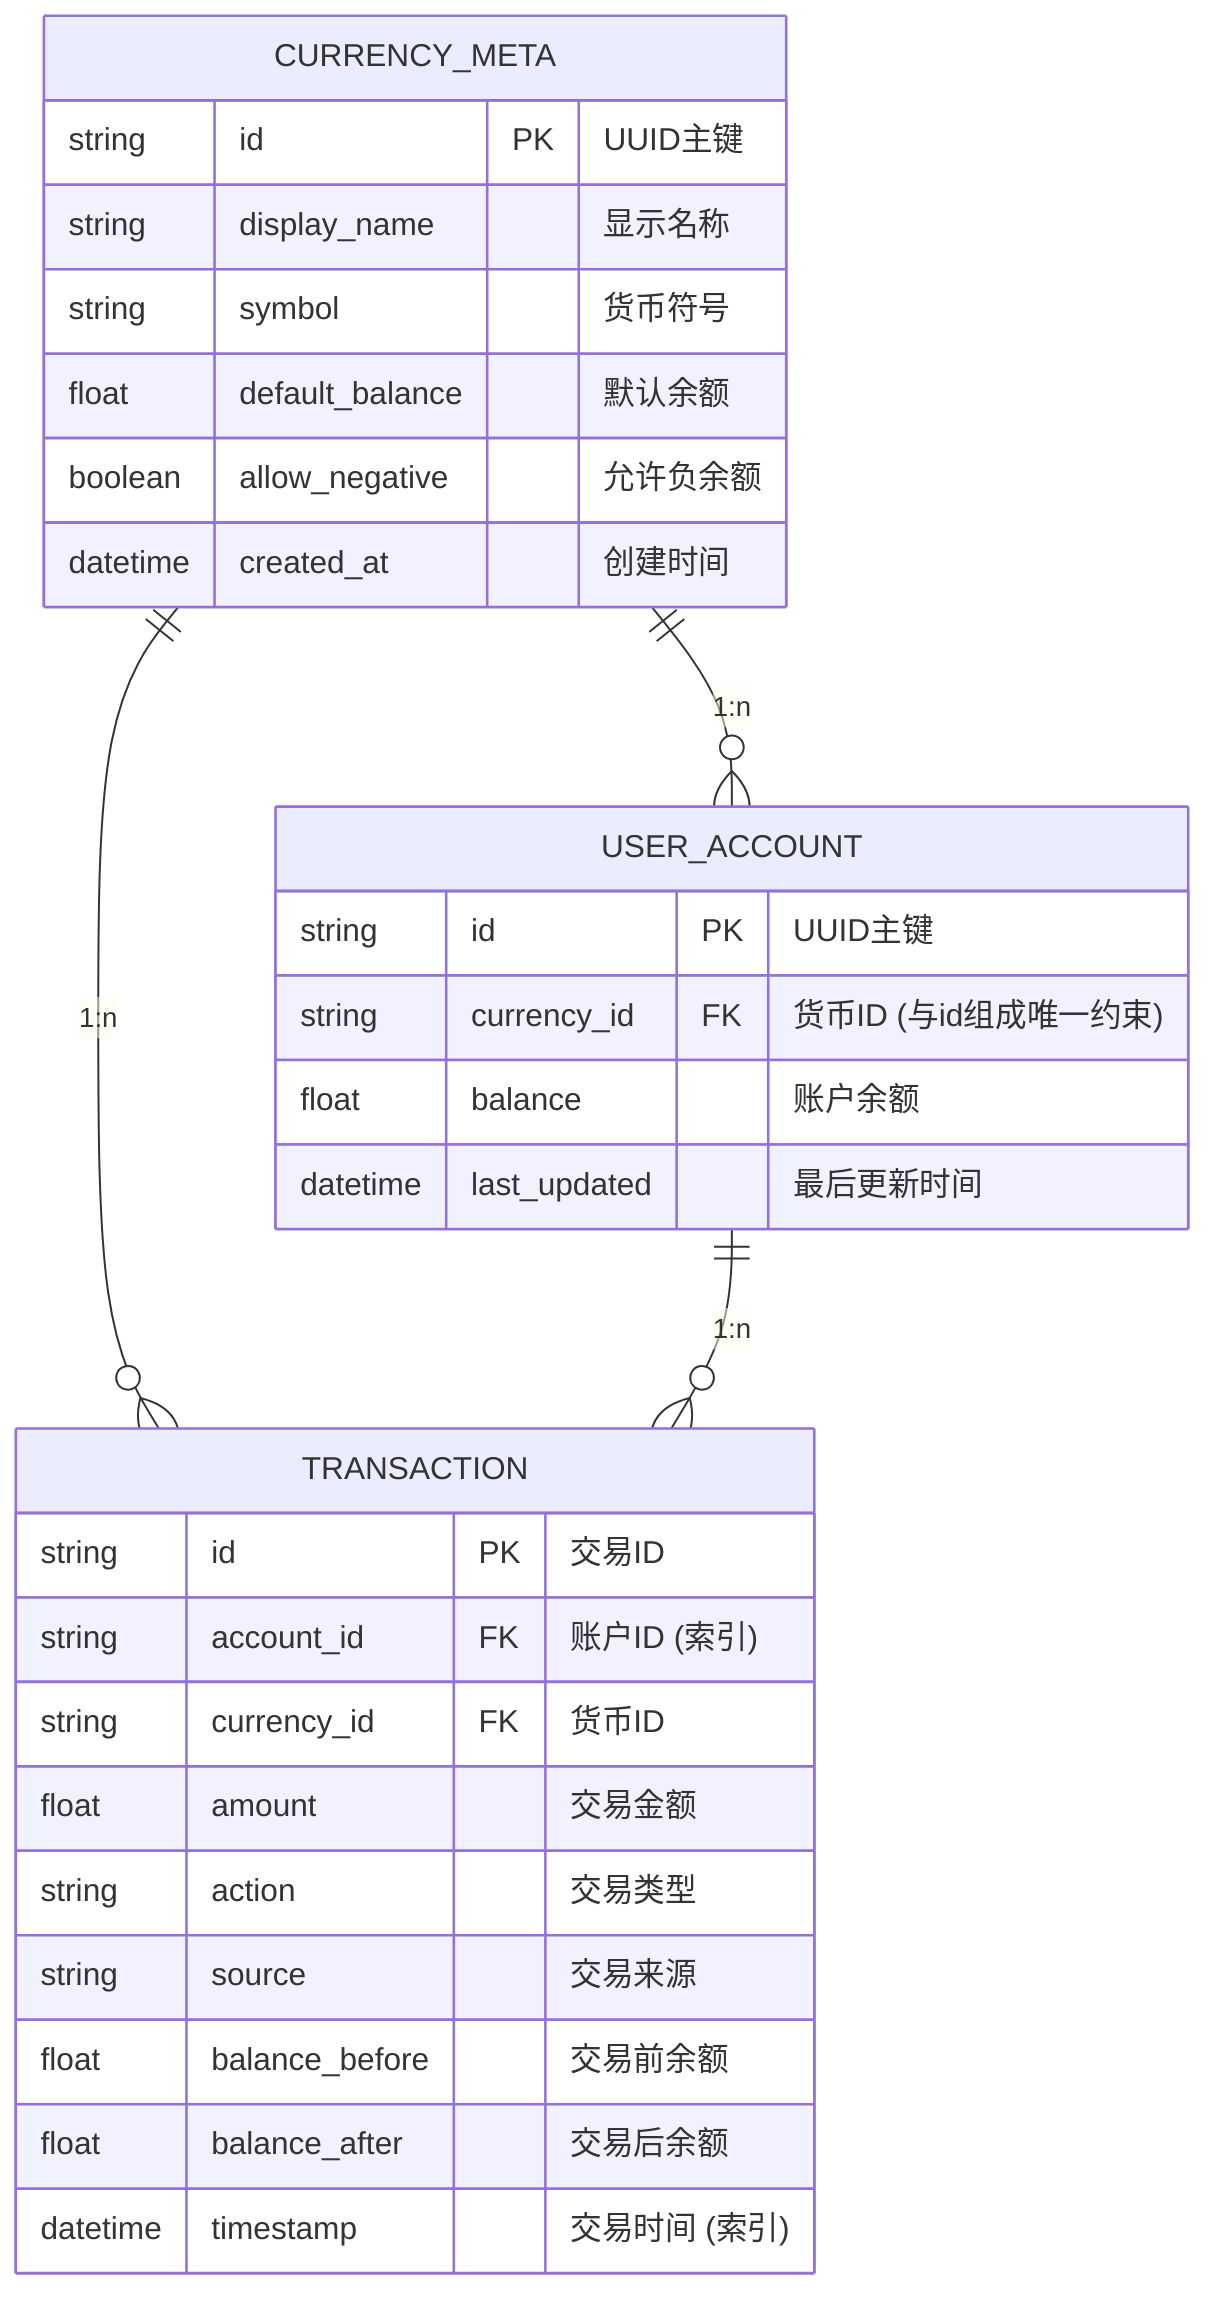 erDiagram
    CURRENCY_META ||--o{ USER_ACCOUNT : "1:n"
    CURRENCY_META ||--o{ TRANSACTION : "1:n"
    USER_ACCOUNT ||--o{ TRANSACTION : "1:n"

    CURRENCY_META {
        string id PK "UUID主键"
        string display_name "显示名称"
        string symbol "货币符号"
        float default_balance "默认余额"
        boolean allow_negative "允许负余额"
        datetime created_at "创建时间"
    }

    USER_ACCOUNT {
        string id PK "UUID主键"
        string currency_id FK "货币ID (与id组成唯一约束)"
        float balance "账户余额"
        datetime last_updated "最后更新时间"
    }

    TRANSACTION {
        string id PK "交易ID"
        string account_id FK "账户ID (索引)"
        string currency_id FK "货币ID"
        float amount "交易金额"
        string action "交易类型"
        string source "交易来源"
        float balance_before "交易前余额"
        float balance_after "交易后余额"
        datetime timestamp "交易时间 (索引)"
    }